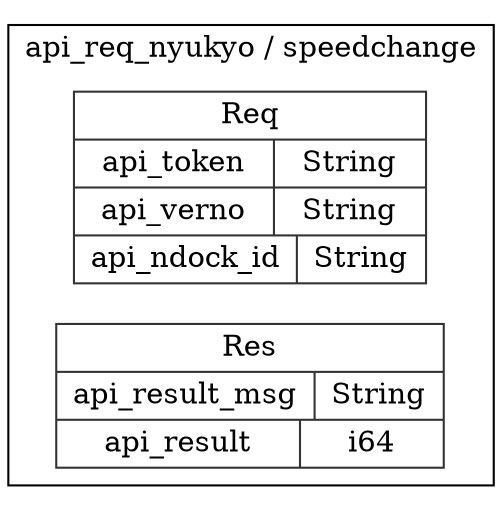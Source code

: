 digraph {
  rankdir=LR;
  subgraph cluster_0 {
    label="api_req_nyukyo / speedchange";
    node [style="filled", color=white, style="solid", color=gray20];
    api_req_nyukyo__speedchange__Req [label="<Req> Req  | { api_token | <api_token> String } | { api_verno | <api_verno> String } | { api_ndock_id | <api_ndock_id> String }", shape=record];
    api_req_nyukyo__speedchange__Res [label="<Res> Res  | { api_result_msg | <api_result_msg> String } | { api_result | <api_result> i64 }", shape=record];
  }
}

